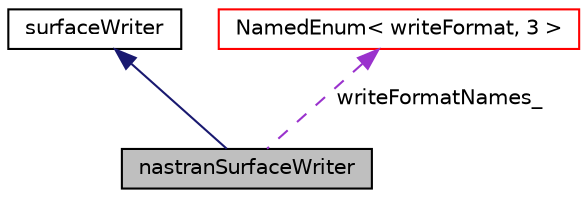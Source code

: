 digraph "nastranSurfaceWriter"
{
  bgcolor="transparent";
  edge [fontname="Helvetica",fontsize="10",labelfontname="Helvetica",labelfontsize="10"];
  node [fontname="Helvetica",fontsize="10",shape=record];
  Node1 [label="nastranSurfaceWriter",height=0.2,width=0.4,color="black", fillcolor="grey75", style="filled", fontcolor="black"];
  Node2 -> Node1 [dir="back",color="midnightblue",fontsize="10",style="solid",fontname="Helvetica"];
  Node2 [label="surfaceWriter",height=0.2,width=0.4,color="black",URL="$a02591.html",tooltip="Base class for surface writers. "];
  Node3 -> Node1 [dir="back",color="darkorchid3",fontsize="10",style="dashed",label=" writeFormatNames_" ,fontname="Helvetica"];
  Node3 [label="NamedEnum\< writeFormat, 3 \>",height=0.2,width=0.4,color="red",URL="$a01609.html"];
}

